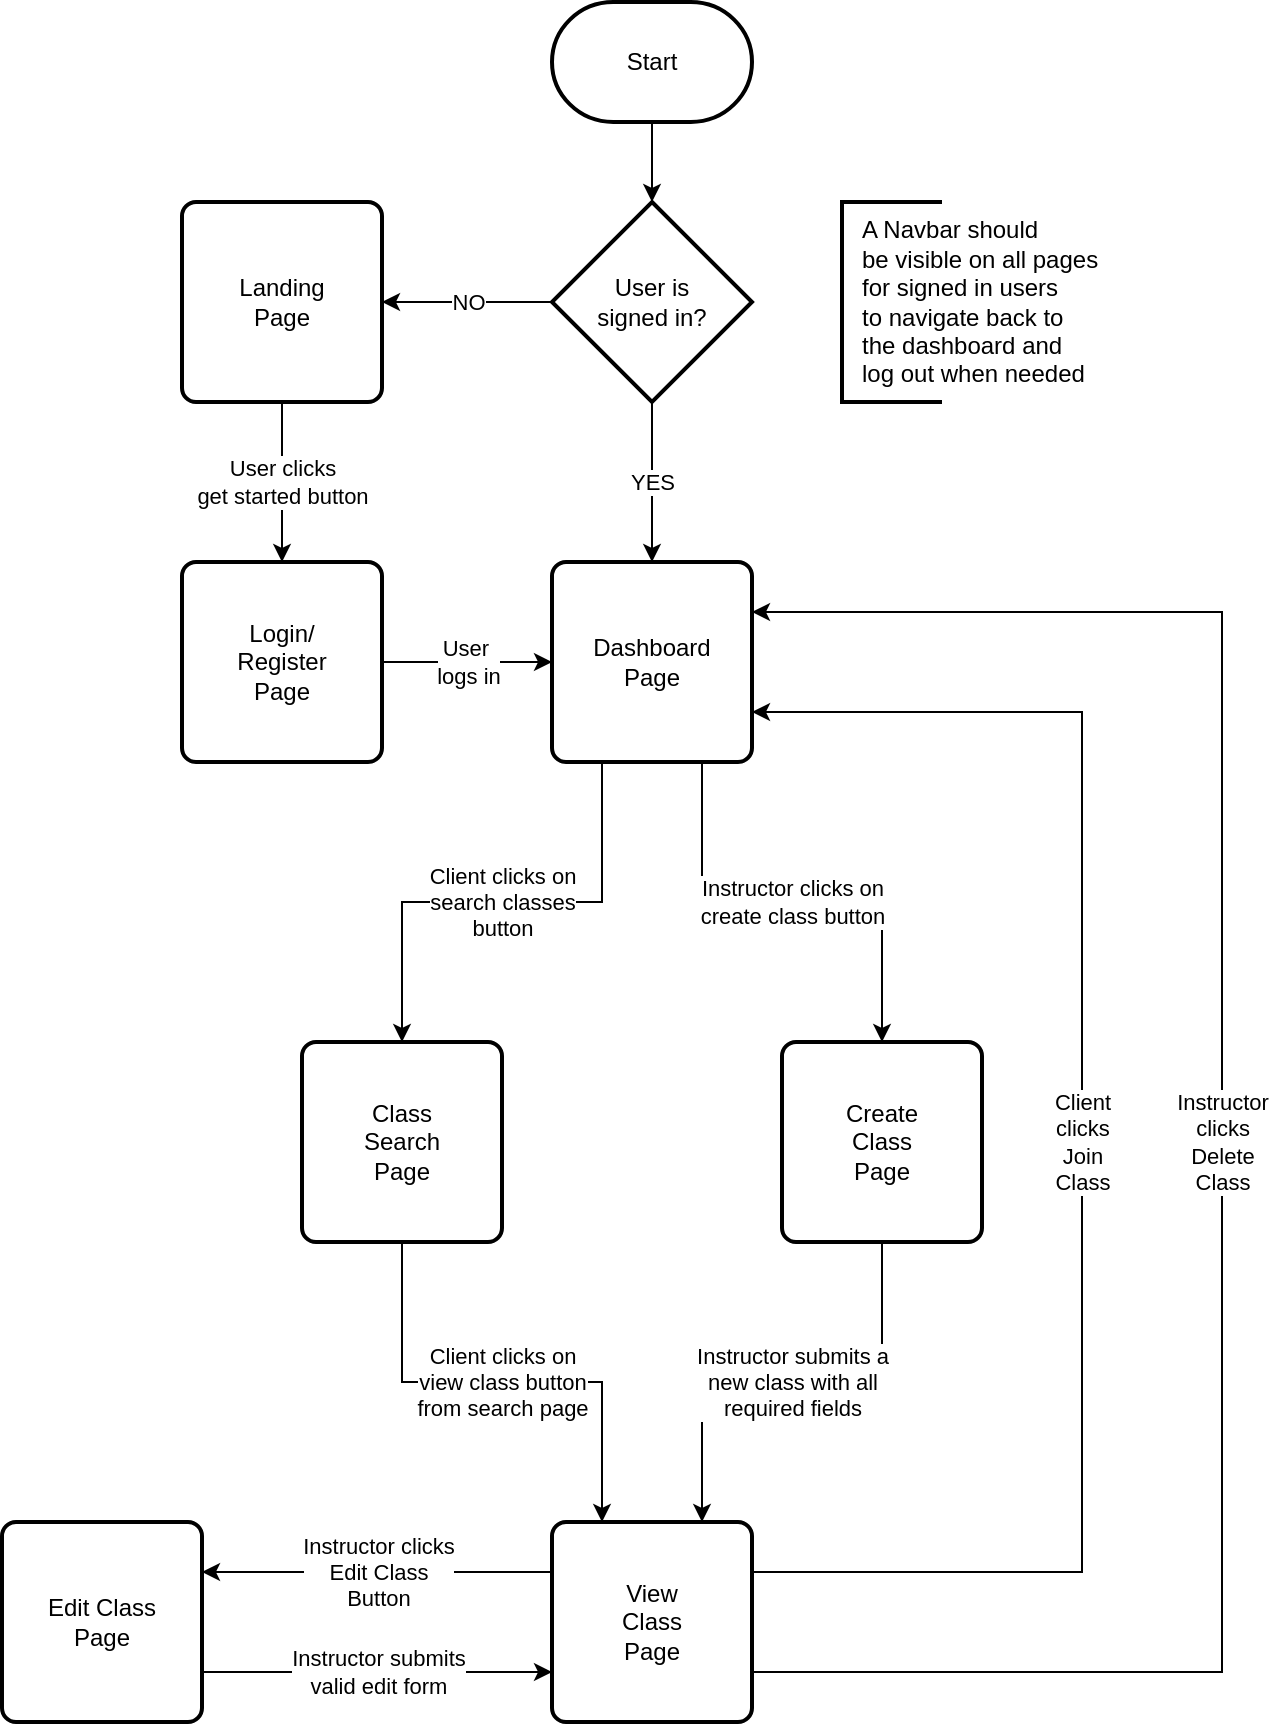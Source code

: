 <mxfile version="15.7.3" type="device"><diagram id="DWPSjXs78t6ld32hey9_" name="Page-1"><mxGraphModel dx="782" dy="878" grid="1" gridSize="10" guides="1" tooltips="1" connect="1" arrows="1" fold="1" page="1" pageScale="1" pageWidth="850" pageHeight="1100" math="0" shadow="0"><root><mxCell id="0"/><mxCell id="1" parent="0"/><mxCell id="CaTzB_fxRqcRL4Qf5fK4-5" style="edgeStyle=orthogonalEdgeStyle;rounded=0;orthogonalLoop=1;jettySize=auto;html=1;exitX=0.5;exitY=1;exitDx=0;exitDy=0;exitPerimeter=0;entryX=0.5;entryY=0;entryDx=0;entryDy=0;entryPerimeter=0;" edge="1" parent="1" source="CaTzB_fxRqcRL4Qf5fK4-1" target="CaTzB_fxRqcRL4Qf5fK4-4"><mxGeometry relative="1" as="geometry"/></mxCell><mxCell id="CaTzB_fxRqcRL4Qf5fK4-1" value="Start" style="strokeWidth=2;html=1;shape=mxgraph.flowchart.terminator;whiteSpace=wrap;" vertex="1" parent="1"><mxGeometry x="375" y="30" width="100" height="60" as="geometry"/></mxCell><mxCell id="CaTzB_fxRqcRL4Qf5fK4-8" value="User clicks&lt;br&gt;get started button" style="edgeStyle=orthogonalEdgeStyle;rounded=0;orthogonalLoop=1;jettySize=auto;html=1;exitX=0.5;exitY=1;exitDx=0;exitDy=0;entryX=0.5;entryY=0;entryDx=0;entryDy=0;" edge="1" parent="1" source="CaTzB_fxRqcRL4Qf5fK4-2" target="CaTzB_fxRqcRL4Qf5fK4-3"><mxGeometry relative="1" as="geometry"/></mxCell><mxCell id="CaTzB_fxRqcRL4Qf5fK4-2" value="Landing&lt;br&gt;Page" style="rounded=1;whiteSpace=wrap;html=1;absoluteArcSize=1;arcSize=14;strokeWidth=2;" vertex="1" parent="1"><mxGeometry x="190" y="130" width="100" height="100" as="geometry"/></mxCell><mxCell id="CaTzB_fxRqcRL4Qf5fK4-13" value="User&amp;nbsp;&lt;br&gt;logs in" style="edgeStyle=orthogonalEdgeStyle;rounded=0;orthogonalLoop=1;jettySize=auto;html=1;exitX=1;exitY=0.5;exitDx=0;exitDy=0;entryX=0;entryY=0.5;entryDx=0;entryDy=0;" edge="1" parent="1" source="CaTzB_fxRqcRL4Qf5fK4-3" target="CaTzB_fxRqcRL4Qf5fK4-9"><mxGeometry relative="1" as="geometry"/></mxCell><mxCell id="CaTzB_fxRqcRL4Qf5fK4-3" value="Login/&lt;br&gt;Register&lt;br&gt;Page" style="rounded=1;whiteSpace=wrap;html=1;absoluteArcSize=1;arcSize=14;strokeWidth=2;" vertex="1" parent="1"><mxGeometry x="190" y="310" width="100" height="100" as="geometry"/></mxCell><mxCell id="CaTzB_fxRqcRL4Qf5fK4-6" value="NO" style="edgeStyle=orthogonalEdgeStyle;rounded=0;orthogonalLoop=1;jettySize=auto;html=1;exitX=0;exitY=0.5;exitDx=0;exitDy=0;exitPerimeter=0;entryX=1;entryY=0.5;entryDx=0;entryDy=0;" edge="1" parent="1" source="CaTzB_fxRqcRL4Qf5fK4-4" target="CaTzB_fxRqcRL4Qf5fK4-2"><mxGeometry relative="1" as="geometry"/></mxCell><mxCell id="CaTzB_fxRqcRL4Qf5fK4-10" value="YES" style="edgeStyle=orthogonalEdgeStyle;rounded=0;orthogonalLoop=1;jettySize=auto;html=1;exitX=0.5;exitY=1;exitDx=0;exitDy=0;exitPerimeter=0;entryX=0.5;entryY=0;entryDx=0;entryDy=0;" edge="1" parent="1" source="CaTzB_fxRqcRL4Qf5fK4-4" target="CaTzB_fxRqcRL4Qf5fK4-9"><mxGeometry relative="1" as="geometry"/></mxCell><mxCell id="CaTzB_fxRqcRL4Qf5fK4-4" value="User is&lt;br&gt;signed in?" style="strokeWidth=2;html=1;shape=mxgraph.flowchart.decision;whiteSpace=wrap;" vertex="1" parent="1"><mxGeometry x="375" y="130" width="100" height="100" as="geometry"/></mxCell><mxCell id="CaTzB_fxRqcRL4Qf5fK4-22" value="Client clicks on&lt;br&gt;search classes&lt;br&gt;button" style="edgeStyle=orthogonalEdgeStyle;rounded=0;orthogonalLoop=1;jettySize=auto;html=1;exitX=0.25;exitY=1;exitDx=0;exitDy=0;entryX=0.5;entryY=0;entryDx=0;entryDy=0;" edge="1" parent="1" source="CaTzB_fxRqcRL4Qf5fK4-9" target="CaTzB_fxRqcRL4Qf5fK4-11"><mxGeometry relative="1" as="geometry"/></mxCell><mxCell id="CaTzB_fxRqcRL4Qf5fK4-23" value="Instructor clicks on&lt;br&gt;create class button" style="edgeStyle=orthogonalEdgeStyle;rounded=0;orthogonalLoop=1;jettySize=auto;html=1;exitX=0.75;exitY=1;exitDx=0;exitDy=0;entryX=0.5;entryY=0;entryDx=0;entryDy=0;" edge="1" parent="1" source="CaTzB_fxRqcRL4Qf5fK4-9" target="CaTzB_fxRqcRL4Qf5fK4-14"><mxGeometry relative="1" as="geometry"/></mxCell><mxCell id="CaTzB_fxRqcRL4Qf5fK4-9" value="Dashboard&lt;br&gt;Page" style="rounded=1;whiteSpace=wrap;html=1;absoluteArcSize=1;arcSize=14;strokeWidth=2;" vertex="1" parent="1"><mxGeometry x="375" y="310" width="100" height="100" as="geometry"/></mxCell><mxCell id="CaTzB_fxRqcRL4Qf5fK4-25" value="Client clicks on&lt;br&gt;view class button&lt;br&gt;from search page" style="edgeStyle=orthogonalEdgeStyle;rounded=0;orthogonalLoop=1;jettySize=auto;html=1;exitX=0.5;exitY=1;exitDx=0;exitDy=0;entryX=0.25;entryY=0;entryDx=0;entryDy=0;" edge="1" parent="1" source="CaTzB_fxRqcRL4Qf5fK4-11" target="CaTzB_fxRqcRL4Qf5fK4-24"><mxGeometry relative="1" as="geometry"/></mxCell><mxCell id="CaTzB_fxRqcRL4Qf5fK4-11" value="Class&lt;br&gt;Search&lt;br&gt;Page" style="rounded=1;whiteSpace=wrap;html=1;absoluteArcSize=1;arcSize=14;strokeWidth=2;" vertex="1" parent="1"><mxGeometry x="250" y="550" width="100" height="100" as="geometry"/></mxCell><mxCell id="CaTzB_fxRqcRL4Qf5fK4-26" value="Instructor submits a&lt;br&gt;new class with all&lt;br&gt;required fields" style="edgeStyle=orthogonalEdgeStyle;rounded=0;orthogonalLoop=1;jettySize=auto;html=1;exitX=0.5;exitY=1;exitDx=0;exitDy=0;entryX=0.75;entryY=0;entryDx=0;entryDy=0;" edge="1" parent="1" source="CaTzB_fxRqcRL4Qf5fK4-14" target="CaTzB_fxRqcRL4Qf5fK4-24"><mxGeometry relative="1" as="geometry"/></mxCell><mxCell id="CaTzB_fxRqcRL4Qf5fK4-14" value="Create&lt;br&gt;Class&lt;br&gt;Page" style="rounded=1;whiteSpace=wrap;html=1;absoluteArcSize=1;arcSize=14;strokeWidth=2;" vertex="1" parent="1"><mxGeometry x="490" y="550" width="100" height="100" as="geometry"/></mxCell><mxCell id="CaTzB_fxRqcRL4Qf5fK4-29" value="Instructor clicks&lt;br&gt;Edit Class&lt;br&gt;Button" style="edgeStyle=orthogonalEdgeStyle;rounded=0;orthogonalLoop=1;jettySize=auto;html=1;exitX=0;exitY=0.25;exitDx=0;exitDy=0;entryX=1;entryY=0.25;entryDx=0;entryDy=0;" edge="1" parent="1" source="CaTzB_fxRqcRL4Qf5fK4-24" target="CaTzB_fxRqcRL4Qf5fK4-28"><mxGeometry relative="1" as="geometry"/></mxCell><mxCell id="CaTzB_fxRqcRL4Qf5fK4-31" value="Client&lt;br&gt;clicks&lt;br&gt;Join&lt;br&gt;Class" style="edgeStyle=orthogonalEdgeStyle;rounded=0;orthogonalLoop=1;jettySize=auto;html=1;exitX=1;exitY=0.25;exitDx=0;exitDy=0;entryX=1;entryY=0.75;entryDx=0;entryDy=0;" edge="1" parent="1" source="CaTzB_fxRqcRL4Qf5fK4-24" target="CaTzB_fxRqcRL4Qf5fK4-9"><mxGeometry relative="1" as="geometry"><Array as="points"><mxPoint x="640" y="815"/><mxPoint x="640" y="385"/></Array></mxGeometry></mxCell><mxCell id="CaTzB_fxRqcRL4Qf5fK4-32" value="Instructor&lt;br&gt;clicks&lt;br&gt;Delete&lt;br&gt;Class" style="edgeStyle=orthogonalEdgeStyle;rounded=0;orthogonalLoop=1;jettySize=auto;html=1;exitX=1;exitY=0.75;exitDx=0;exitDy=0;entryX=1;entryY=0.25;entryDx=0;entryDy=0;" edge="1" parent="1" source="CaTzB_fxRqcRL4Qf5fK4-24" target="CaTzB_fxRqcRL4Qf5fK4-9"><mxGeometry relative="1" as="geometry"><Array as="points"><mxPoint x="710" y="865"/><mxPoint x="710" y="335"/></Array></mxGeometry></mxCell><mxCell id="CaTzB_fxRqcRL4Qf5fK4-24" value="View&lt;br&gt;Class&lt;br&gt;Page" style="rounded=1;whiteSpace=wrap;html=1;absoluteArcSize=1;arcSize=14;strokeWidth=2;" vertex="1" parent="1"><mxGeometry x="375" y="790" width="100" height="100" as="geometry"/></mxCell><mxCell id="CaTzB_fxRqcRL4Qf5fK4-30" value="Instructor submits&lt;br&gt;valid edit form" style="edgeStyle=orthogonalEdgeStyle;rounded=0;orthogonalLoop=1;jettySize=auto;html=1;exitX=1;exitY=0.75;exitDx=0;exitDy=0;entryX=0;entryY=0.75;entryDx=0;entryDy=0;" edge="1" parent="1" source="CaTzB_fxRqcRL4Qf5fK4-28" target="CaTzB_fxRqcRL4Qf5fK4-24"><mxGeometry relative="1" as="geometry"/></mxCell><mxCell id="CaTzB_fxRqcRL4Qf5fK4-28" value="Edit Class&lt;br&gt;Page" style="rounded=1;whiteSpace=wrap;html=1;absoluteArcSize=1;arcSize=14;strokeWidth=2;" vertex="1" parent="1"><mxGeometry x="100" y="790" width="100" height="100" as="geometry"/></mxCell><mxCell id="CaTzB_fxRqcRL4Qf5fK4-33" value="A Navbar should&lt;br&gt;be visible on all pages&lt;br&gt;for signed in users&lt;br&gt;to navigate back to&lt;br&gt;the dashboard and&lt;br&gt;log out when needed" style="strokeWidth=2;html=1;shape=mxgraph.flowchart.annotation_1;align=left;pointerEvents=1;labelPosition=center;verticalLabelPosition=middle;verticalAlign=middle;spacing=10;" vertex="1" parent="1"><mxGeometry x="520" y="130" width="50" height="100" as="geometry"/></mxCell></root></mxGraphModel></diagram></mxfile>